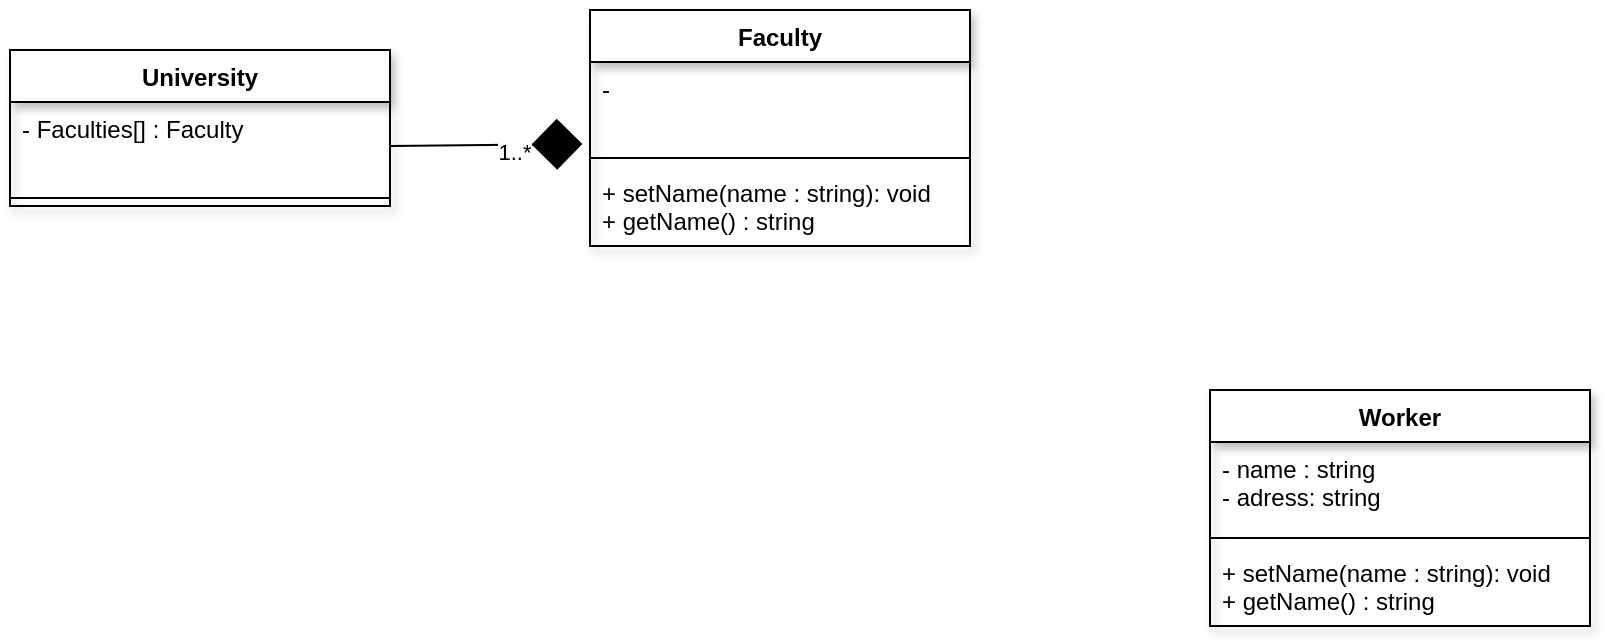 <mxfile version="14.4.2" type="github">
  <diagram id="ga8Eyx0R0dnI47a1ck-I" name="Page-1">
    <mxGraphModel dx="1038" dy="588" grid="1" gridSize="10" guides="1" tooltips="1" connect="1" arrows="1" fold="1" page="1" pageScale="1" pageWidth="827" pageHeight="1169" math="0" shadow="0">
      <root>
        <mxCell id="0" />
        <mxCell id="1" parent="0" />
        <mxCell id="BEVveeXb6Ck2c--d9WDv-6" style="rounded=0;orthogonalLoop=1;jettySize=auto;html=1;entryX=-0.02;entryY=0.932;entryDx=0;entryDy=0;entryPerimeter=0;endArrow=diamond;endFill=1;endSize=23;startSize=23;exitX=1;exitY=0.5;exitDx=0;exitDy=0;" edge="1" parent="1" source="BEVveeXb6Ck2c--d9WDv-2" target="QPdnE1CLUlIL2td6pCKr-2">
          <mxGeometry relative="1" as="geometry">
            <mxPoint x="220" y="103.367" as="sourcePoint" />
          </mxGeometry>
        </mxCell>
        <mxCell id="BEVveeXb6Ck2c--d9WDv-7" value="1..*" style="edgeLabel;html=1;align=center;verticalAlign=middle;resizable=0;points=[];" vertex="1" connectable="0" parent="BEVveeXb6Ck2c--d9WDv-6">
          <mxGeometry x="0.279" y="-3" relative="1" as="geometry">
            <mxPoint as="offset" />
          </mxGeometry>
        </mxCell>
        <mxCell id="QPdnE1CLUlIL2td6pCKr-1" value="Faculty" style="swimlane;fontStyle=1;align=center;verticalAlign=top;childLayout=stackLayout;horizontal=1;startSize=26;horizontalStack=0;resizeParent=1;resizeParentMax=0;resizeLast=0;collapsible=1;marginBottom=0;shadow=1;" parent="1" vertex="1">
          <mxGeometry x="330" y="20" width="190" height="118" as="geometry" />
        </mxCell>
        <mxCell id="QPdnE1CLUlIL2td6pCKr-2" value="- " style="text;strokeColor=none;fillColor=none;align=left;verticalAlign=top;spacingLeft=4;spacingRight=4;overflow=hidden;rotatable=0;points=[[0,0.5],[1,0.5]];portConstraint=eastwest;" parent="QPdnE1CLUlIL2td6pCKr-1" vertex="1">
          <mxGeometry y="26" width="190" height="44" as="geometry" />
        </mxCell>
        <mxCell id="QPdnE1CLUlIL2td6pCKr-3" value="" style="line;strokeWidth=1;fillColor=none;align=left;verticalAlign=middle;spacingTop=-1;spacingLeft=3;spacingRight=3;rotatable=0;labelPosition=right;points=[];portConstraint=eastwest;" parent="QPdnE1CLUlIL2td6pCKr-1" vertex="1">
          <mxGeometry y="70" width="190" height="8" as="geometry" />
        </mxCell>
        <mxCell id="QPdnE1CLUlIL2td6pCKr-4" value="+ setName(name : string): void&#xa;+ getName() : string" style="text;strokeColor=none;fillColor=none;align=left;verticalAlign=top;spacingLeft=4;spacingRight=4;overflow=hidden;rotatable=0;points=[[0,0.5],[1,0.5]];portConstraint=eastwest;" parent="QPdnE1CLUlIL2td6pCKr-1" vertex="1">
          <mxGeometry y="78" width="190" height="40" as="geometry" />
        </mxCell>
        <mxCell id="QPdnE1CLUlIL2td6pCKr-9" value="Worker" style="swimlane;fontStyle=1;align=center;verticalAlign=top;childLayout=stackLayout;horizontal=1;startSize=26;horizontalStack=0;resizeParent=1;resizeParentMax=0;resizeLast=0;collapsible=1;marginBottom=0;glass=0;rounded=0;shadow=1;" parent="1" vertex="1">
          <mxGeometry x="640" y="210" width="190" height="118" as="geometry" />
        </mxCell>
        <mxCell id="QPdnE1CLUlIL2td6pCKr-10" value="- name : string&#xa;- adress: string&#xa;" style="text;strokeColor=none;fillColor=none;align=left;verticalAlign=top;spacingLeft=4;spacingRight=4;overflow=hidden;rotatable=0;points=[[0,0.5],[1,0.5]];portConstraint=eastwest;" parent="QPdnE1CLUlIL2td6pCKr-9" vertex="1">
          <mxGeometry y="26" width="190" height="44" as="geometry" />
        </mxCell>
        <mxCell id="QPdnE1CLUlIL2td6pCKr-11" value="" style="line;strokeWidth=1;fillColor=none;align=left;verticalAlign=middle;spacingTop=-1;spacingLeft=3;spacingRight=3;rotatable=0;labelPosition=right;points=[];portConstraint=eastwest;" parent="QPdnE1CLUlIL2td6pCKr-9" vertex="1">
          <mxGeometry y="70" width="190" height="8" as="geometry" />
        </mxCell>
        <mxCell id="QPdnE1CLUlIL2td6pCKr-12" value="+ setName(name : string): void&#xa;+ getName() : string" style="text;strokeColor=none;fillColor=none;align=left;verticalAlign=top;spacingLeft=4;spacingRight=4;overflow=hidden;rotatable=0;points=[[0,0.5],[1,0.5]];portConstraint=eastwest;" parent="QPdnE1CLUlIL2td6pCKr-9" vertex="1">
          <mxGeometry y="78" width="190" height="40" as="geometry" />
        </mxCell>
        <mxCell id="BEVveeXb6Ck2c--d9WDv-1" value="University" style="swimlane;fontStyle=1;align=center;verticalAlign=top;childLayout=stackLayout;horizontal=1;startSize=26;horizontalStack=0;resizeParent=1;resizeParentMax=0;resizeLast=0;collapsible=1;marginBottom=0;glass=0;shadow=1;" vertex="1" parent="1">
          <mxGeometry x="40" y="40" width="190" height="78" as="geometry" />
        </mxCell>
        <mxCell id="BEVveeXb6Ck2c--d9WDv-2" value="- Faculties[] : Faculty" style="text;strokeColor=none;fillColor=none;align=left;verticalAlign=top;spacingLeft=4;spacingRight=4;overflow=hidden;rotatable=0;points=[[0,0.5],[1,0.5]];portConstraint=eastwest;" vertex="1" parent="BEVveeXb6Ck2c--d9WDv-1">
          <mxGeometry y="26" width="190" height="44" as="geometry" />
        </mxCell>
        <mxCell id="BEVveeXb6Ck2c--d9WDv-3" value="" style="line;strokeWidth=1;fillColor=none;align=left;verticalAlign=middle;spacingTop=-1;spacingLeft=3;spacingRight=3;rotatable=0;labelPosition=right;points=[];portConstraint=eastwest;" vertex="1" parent="BEVveeXb6Ck2c--d9WDv-1">
          <mxGeometry y="70" width="190" height="8" as="geometry" />
        </mxCell>
      </root>
    </mxGraphModel>
  </diagram>
</mxfile>
